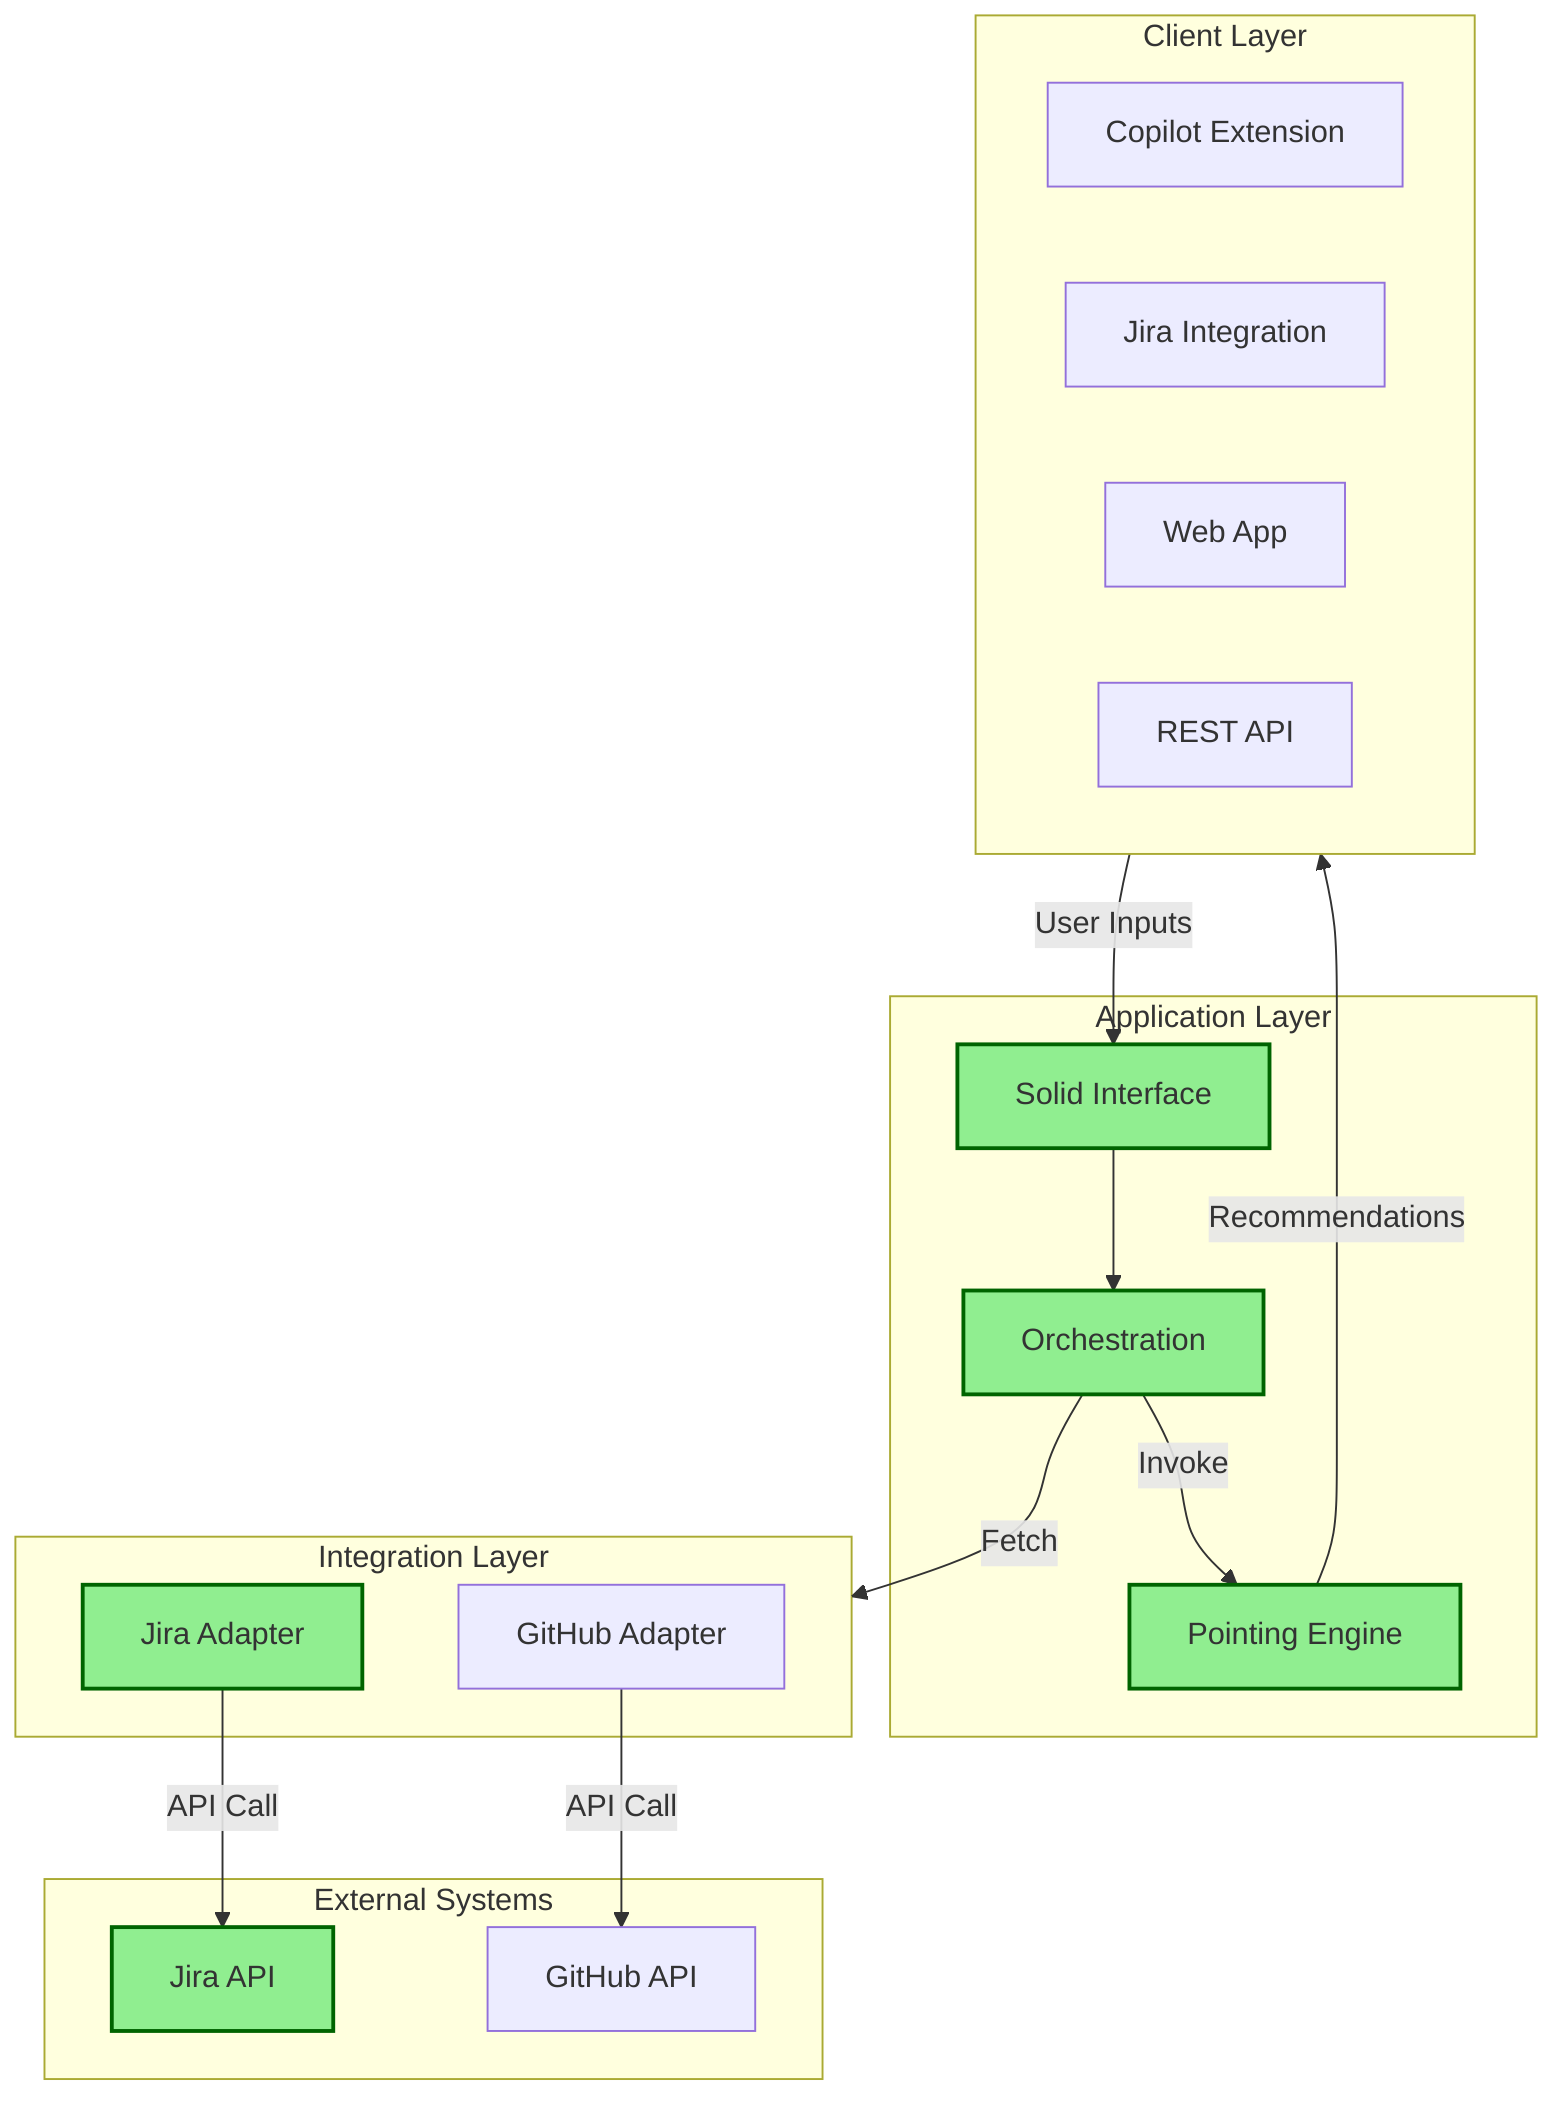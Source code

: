 graph TD

%% Style definitions for completed components
classDef completed fill:#90EE90,stroke:#006400,stroke-width:2px

subgraph Client[Client Layer]
    %% Copilot Extension - Should store in the .pointless file. Should authenicate to OpenAI and Jira by using API keys in the extension settings?.
    UI[Copilot Extension] 
    UI2[Jira Integration]
    %% Web App - Should store context (ref stories, custom instruction). Should also have a way to download it to some file format like .pointless. in local storage. Should authenicate to Jira to pull stories, should have fields to do stories locally too, OpenAI should use my Key and we should have Firebase Auth.
    UI3[Web App] 
    UI4[REST API]
end

subgraph Logic[Application Layer]
    Interface[Solid Interface]:::completed
    Orchestration[Orchestration]:::completed
    CoreEngine[Pointing Engine]:::completed
end

subgraph Integration[Integration Layer]
    AdapterJira[Jira Adapter]:::completed
    AdapterGitHub[GitHub Adapter]
end

subgraph External[External Systems]
    JiraAPI[Jira API]:::completed
    GitHubAPI[GitHub API]
end

Client -->|User Inputs| Interface
Interface --> Orchestration
Orchestration -->|Fetch| Integration
AdapterJira -->|API Call| JiraAPI
AdapterGitHub -->|API Call| GitHubAPI
Orchestration -->|Invoke| CoreEngine
CoreEngine -->|Recommendations| Client